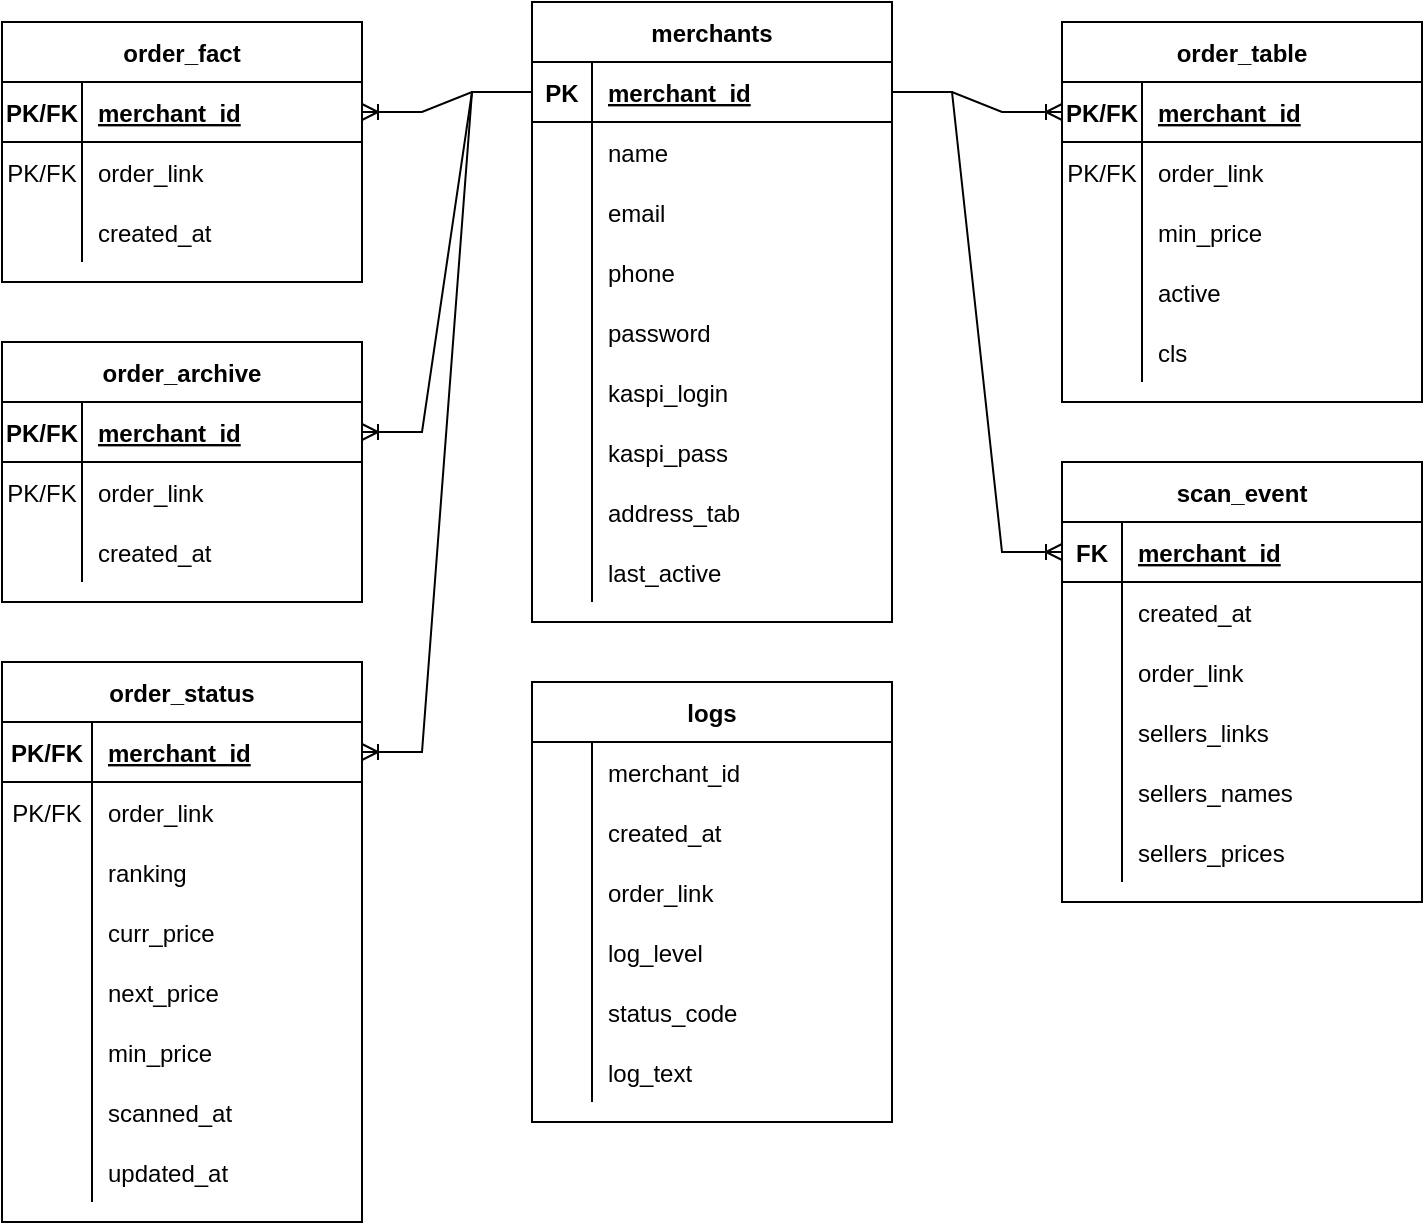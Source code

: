 <mxfile version="20.2.7" type="device"><diagram id="R2lEEEUBdFMjLlhIrx00" name="Page-1"><mxGraphModel dx="1234" dy="735" grid="1" gridSize="10" guides="1" tooltips="1" connect="1" arrows="1" fold="1" page="1" pageScale="1" pageWidth="850" pageHeight="1100" math="0" shadow="0" extFonts="Permanent Marker^https://fonts.googleapis.com/css?family=Permanent+Marker"><root><mxCell id="0"/><mxCell id="1" parent="0"/><mxCell id="aIAJTbQ5iUhkg4ULDp0F-169" value="merchants" style="shape=table;startSize=30;container=1;collapsible=1;childLayout=tableLayout;fixedRows=1;rowLines=0;fontStyle=1;align=center;resizeLast=1;" parent="1" vertex="1"><mxGeometry x="335" y="40" width="180" height="310" as="geometry"/></mxCell><mxCell id="aIAJTbQ5iUhkg4ULDp0F-170" value="" style="shape=tableRow;horizontal=0;startSize=0;swimlaneHead=0;swimlaneBody=0;fillColor=none;collapsible=0;dropTarget=0;points=[[0,0.5],[1,0.5]];portConstraint=eastwest;top=0;left=0;right=0;bottom=1;" parent="aIAJTbQ5iUhkg4ULDp0F-169" vertex="1"><mxGeometry y="30" width="180" height="30" as="geometry"/></mxCell><mxCell id="aIAJTbQ5iUhkg4ULDp0F-171" value="PK" style="shape=partialRectangle;connectable=0;fillColor=none;top=0;left=0;bottom=0;right=0;fontStyle=1;overflow=hidden;" parent="aIAJTbQ5iUhkg4ULDp0F-170" vertex="1"><mxGeometry width="30" height="30" as="geometry"><mxRectangle width="30" height="30" as="alternateBounds"/></mxGeometry></mxCell><mxCell id="aIAJTbQ5iUhkg4ULDp0F-172" value="merchant_id" style="shape=partialRectangle;connectable=0;fillColor=none;top=0;left=0;bottom=0;right=0;align=left;spacingLeft=6;fontStyle=5;overflow=hidden;" parent="aIAJTbQ5iUhkg4ULDp0F-170" vertex="1"><mxGeometry x="30" width="150" height="30" as="geometry"><mxRectangle width="150" height="30" as="alternateBounds"/></mxGeometry></mxCell><mxCell id="xTPtb48NwY9AR85V-IPJ-5" value="" style="shape=tableRow;horizontal=0;startSize=0;swimlaneHead=0;swimlaneBody=0;fillColor=none;collapsible=0;dropTarget=0;points=[[0,0.5],[1,0.5]];portConstraint=eastwest;top=0;left=0;right=0;bottom=0;" parent="aIAJTbQ5iUhkg4ULDp0F-169" vertex="1"><mxGeometry y="60" width="180" height="30" as="geometry"/></mxCell><mxCell id="xTPtb48NwY9AR85V-IPJ-6" value="" style="shape=partialRectangle;connectable=0;fillColor=none;top=0;left=0;bottom=0;right=0;editable=1;overflow=hidden;" parent="xTPtb48NwY9AR85V-IPJ-5" vertex="1"><mxGeometry width="30" height="30" as="geometry"><mxRectangle width="30" height="30" as="alternateBounds"/></mxGeometry></mxCell><mxCell id="xTPtb48NwY9AR85V-IPJ-7" value="name" style="shape=partialRectangle;connectable=0;fillColor=none;top=0;left=0;bottom=0;right=0;align=left;spacingLeft=6;overflow=hidden;" parent="xTPtb48NwY9AR85V-IPJ-5" vertex="1"><mxGeometry x="30" width="150" height="30" as="geometry"><mxRectangle width="150" height="30" as="alternateBounds"/></mxGeometry></mxCell><mxCell id="xTPtb48NwY9AR85V-IPJ-11" value="" style="shape=tableRow;horizontal=0;startSize=0;swimlaneHead=0;swimlaneBody=0;fillColor=none;collapsible=0;dropTarget=0;points=[[0,0.5],[1,0.5]];portConstraint=eastwest;top=0;left=0;right=0;bottom=0;" parent="aIAJTbQ5iUhkg4ULDp0F-169" vertex="1"><mxGeometry y="90" width="180" height="30" as="geometry"/></mxCell><mxCell id="xTPtb48NwY9AR85V-IPJ-12" value="" style="shape=partialRectangle;connectable=0;fillColor=none;top=0;left=0;bottom=0;right=0;editable=1;overflow=hidden;" parent="xTPtb48NwY9AR85V-IPJ-11" vertex="1"><mxGeometry width="30" height="30" as="geometry"><mxRectangle width="30" height="30" as="alternateBounds"/></mxGeometry></mxCell><mxCell id="xTPtb48NwY9AR85V-IPJ-13" value="email" style="shape=partialRectangle;connectable=0;fillColor=none;top=0;left=0;bottom=0;right=0;align=left;spacingLeft=6;overflow=hidden;" parent="xTPtb48NwY9AR85V-IPJ-11" vertex="1"><mxGeometry x="30" width="150" height="30" as="geometry"><mxRectangle width="150" height="30" as="alternateBounds"/></mxGeometry></mxCell><mxCell id="xTPtb48NwY9AR85V-IPJ-2" value="" style="shape=tableRow;horizontal=0;startSize=0;swimlaneHead=0;swimlaneBody=0;fillColor=none;collapsible=0;dropTarget=0;points=[[0,0.5],[1,0.5]];portConstraint=eastwest;top=0;left=0;right=0;bottom=0;" parent="aIAJTbQ5iUhkg4ULDp0F-169" vertex="1"><mxGeometry y="120" width="180" height="30" as="geometry"/></mxCell><mxCell id="xTPtb48NwY9AR85V-IPJ-3" value="" style="shape=partialRectangle;connectable=0;fillColor=none;top=0;left=0;bottom=0;right=0;editable=1;overflow=hidden;" parent="xTPtb48NwY9AR85V-IPJ-2" vertex="1"><mxGeometry width="30" height="30" as="geometry"><mxRectangle width="30" height="30" as="alternateBounds"/></mxGeometry></mxCell><mxCell id="xTPtb48NwY9AR85V-IPJ-4" value="phone" style="shape=partialRectangle;connectable=0;fillColor=none;top=0;left=0;bottom=0;right=0;align=left;spacingLeft=6;overflow=hidden;" parent="xTPtb48NwY9AR85V-IPJ-2" vertex="1"><mxGeometry x="30" width="150" height="30" as="geometry"><mxRectangle width="150" height="30" as="alternateBounds"/></mxGeometry></mxCell><mxCell id="aIAJTbQ5iUhkg4ULDp0F-346" value="" style="shape=tableRow;horizontal=0;startSize=0;swimlaneHead=0;swimlaneBody=0;fillColor=none;collapsible=0;dropTarget=0;points=[[0,0.5],[1,0.5]];portConstraint=eastwest;top=0;left=0;right=0;bottom=0;" parent="aIAJTbQ5iUhkg4ULDp0F-169" vertex="1"><mxGeometry y="150" width="180" height="30" as="geometry"/></mxCell><mxCell id="aIAJTbQ5iUhkg4ULDp0F-347" value="" style="shape=partialRectangle;connectable=0;fillColor=none;top=0;left=0;bottom=0;right=0;editable=1;overflow=hidden;" parent="aIAJTbQ5iUhkg4ULDp0F-346" vertex="1"><mxGeometry width="30" height="30" as="geometry"><mxRectangle width="30" height="30" as="alternateBounds"/></mxGeometry></mxCell><mxCell id="aIAJTbQ5iUhkg4ULDp0F-348" value="password" style="shape=partialRectangle;connectable=0;fillColor=none;top=0;left=0;bottom=0;right=0;align=left;spacingLeft=6;overflow=hidden;" parent="aIAJTbQ5iUhkg4ULDp0F-346" vertex="1"><mxGeometry x="30" width="150" height="30" as="geometry"><mxRectangle width="150" height="30" as="alternateBounds"/></mxGeometry></mxCell><mxCell id="aIAJTbQ5iUhkg4ULDp0F-173" value="" style="shape=tableRow;horizontal=0;startSize=0;swimlaneHead=0;swimlaneBody=0;fillColor=none;collapsible=0;dropTarget=0;points=[[0,0.5],[1,0.5]];portConstraint=eastwest;top=0;left=0;right=0;bottom=0;" parent="aIAJTbQ5iUhkg4ULDp0F-169" vertex="1"><mxGeometry y="180" width="180" height="30" as="geometry"/></mxCell><mxCell id="aIAJTbQ5iUhkg4ULDp0F-174" value="" style="shape=partialRectangle;connectable=0;fillColor=none;top=0;left=0;bottom=0;right=0;editable=1;overflow=hidden;" parent="aIAJTbQ5iUhkg4ULDp0F-173" vertex="1"><mxGeometry width="30" height="30" as="geometry"><mxRectangle width="30" height="30" as="alternateBounds"/></mxGeometry></mxCell><mxCell id="aIAJTbQ5iUhkg4ULDp0F-175" value="kaspi_login" style="shape=partialRectangle;connectable=0;fillColor=none;top=0;left=0;bottom=0;right=0;align=left;spacingLeft=6;overflow=hidden;" parent="aIAJTbQ5iUhkg4ULDp0F-173" vertex="1"><mxGeometry x="30" width="150" height="30" as="geometry"><mxRectangle width="150" height="30" as="alternateBounds"/></mxGeometry></mxCell><mxCell id="aIAJTbQ5iUhkg4ULDp0F-176" value="" style="shape=tableRow;horizontal=0;startSize=0;swimlaneHead=0;swimlaneBody=0;fillColor=none;collapsible=0;dropTarget=0;points=[[0,0.5],[1,0.5]];portConstraint=eastwest;top=0;left=0;right=0;bottom=0;" parent="aIAJTbQ5iUhkg4ULDp0F-169" vertex="1"><mxGeometry y="210" width="180" height="30" as="geometry"/></mxCell><mxCell id="aIAJTbQ5iUhkg4ULDp0F-177" value="" style="shape=partialRectangle;connectable=0;fillColor=none;top=0;left=0;bottom=0;right=0;editable=1;overflow=hidden;" parent="aIAJTbQ5iUhkg4ULDp0F-176" vertex="1"><mxGeometry width="30" height="30" as="geometry"><mxRectangle width="30" height="30" as="alternateBounds"/></mxGeometry></mxCell><mxCell id="aIAJTbQ5iUhkg4ULDp0F-178" value="kaspi_pass" style="shape=partialRectangle;connectable=0;fillColor=none;top=0;left=0;bottom=0;right=0;align=left;spacingLeft=6;overflow=hidden;" parent="aIAJTbQ5iUhkg4ULDp0F-176" vertex="1"><mxGeometry x="30" width="150" height="30" as="geometry"><mxRectangle width="150" height="30" as="alternateBounds"/></mxGeometry></mxCell><mxCell id="aIAJTbQ5iUhkg4ULDp0F-179" value="" style="shape=tableRow;horizontal=0;startSize=0;swimlaneHead=0;swimlaneBody=0;fillColor=none;collapsible=0;dropTarget=0;points=[[0,0.5],[1,0.5]];portConstraint=eastwest;top=0;left=0;right=0;bottom=0;" parent="aIAJTbQ5iUhkg4ULDp0F-169" vertex="1"><mxGeometry y="240" width="180" height="30" as="geometry"/></mxCell><mxCell id="aIAJTbQ5iUhkg4ULDp0F-180" value="" style="shape=partialRectangle;connectable=0;fillColor=none;top=0;left=0;bottom=0;right=0;editable=1;overflow=hidden;" parent="aIAJTbQ5iUhkg4ULDp0F-179" vertex="1"><mxGeometry width="30" height="30" as="geometry"><mxRectangle width="30" height="30" as="alternateBounds"/></mxGeometry></mxCell><mxCell id="aIAJTbQ5iUhkg4ULDp0F-181" value="address_tab" style="shape=partialRectangle;connectable=0;fillColor=none;top=0;left=0;bottom=0;right=0;align=left;spacingLeft=6;overflow=hidden;" parent="aIAJTbQ5iUhkg4ULDp0F-179" vertex="1"><mxGeometry x="30" width="150" height="30" as="geometry"><mxRectangle width="150" height="30" as="alternateBounds"/></mxGeometry></mxCell><mxCell id="aIAJTbQ5iUhkg4ULDp0F-182" value="" style="shape=tableRow;horizontal=0;startSize=0;swimlaneHead=0;swimlaneBody=0;fillColor=none;collapsible=0;dropTarget=0;points=[[0,0.5],[1,0.5]];portConstraint=eastwest;top=0;left=0;right=0;bottom=0;" parent="aIAJTbQ5iUhkg4ULDp0F-169" vertex="1"><mxGeometry y="270" width="180" height="30" as="geometry"/></mxCell><mxCell id="aIAJTbQ5iUhkg4ULDp0F-183" value="" style="shape=partialRectangle;connectable=0;fillColor=none;top=0;left=0;bottom=0;right=0;editable=1;overflow=hidden;" parent="aIAJTbQ5iUhkg4ULDp0F-182" vertex="1"><mxGeometry width="30" height="30" as="geometry"><mxRectangle width="30" height="30" as="alternateBounds"/></mxGeometry></mxCell><mxCell id="aIAJTbQ5iUhkg4ULDp0F-184" value="last_active" style="shape=partialRectangle;connectable=0;fillColor=none;top=0;left=0;bottom=0;right=0;align=left;spacingLeft=6;overflow=hidden;" parent="aIAJTbQ5iUhkg4ULDp0F-182" vertex="1"><mxGeometry x="30" width="150" height="30" as="geometry"><mxRectangle width="150" height="30" as="alternateBounds"/></mxGeometry></mxCell><mxCell id="aIAJTbQ5iUhkg4ULDp0F-207" value="order_fact" style="shape=table;startSize=30;container=1;collapsible=1;childLayout=tableLayout;fixedRows=1;rowLines=0;fontStyle=1;align=center;resizeLast=1;" parent="1" vertex="1"><mxGeometry x="70" y="50" width="180" height="130" as="geometry"/></mxCell><mxCell id="aIAJTbQ5iUhkg4ULDp0F-208" value="" style="shape=tableRow;horizontal=0;startSize=0;swimlaneHead=0;swimlaneBody=0;fillColor=none;collapsible=0;dropTarget=0;points=[[0,0.5],[1,0.5]];portConstraint=eastwest;top=0;left=0;right=0;bottom=1;" parent="aIAJTbQ5iUhkg4ULDp0F-207" vertex="1"><mxGeometry y="30" width="180" height="30" as="geometry"/></mxCell><mxCell id="aIAJTbQ5iUhkg4ULDp0F-209" value="PK/FK" style="shape=partialRectangle;connectable=0;fillColor=none;top=0;left=0;bottom=0;right=0;fontStyle=1;overflow=hidden;" parent="aIAJTbQ5iUhkg4ULDp0F-208" vertex="1"><mxGeometry width="40" height="30" as="geometry"><mxRectangle width="40" height="30" as="alternateBounds"/></mxGeometry></mxCell><mxCell id="aIAJTbQ5iUhkg4ULDp0F-210" value="merchant_id" style="shape=partialRectangle;connectable=0;fillColor=none;top=0;left=0;bottom=0;right=0;align=left;spacingLeft=6;fontStyle=5;overflow=hidden;" parent="aIAJTbQ5iUhkg4ULDp0F-208" vertex="1"><mxGeometry x="40" width="140" height="30" as="geometry"><mxRectangle width="140" height="30" as="alternateBounds"/></mxGeometry></mxCell><mxCell id="aIAJTbQ5iUhkg4ULDp0F-211" value="" style="shape=tableRow;horizontal=0;startSize=0;swimlaneHead=0;swimlaneBody=0;fillColor=none;collapsible=0;dropTarget=0;points=[[0,0.5],[1,0.5]];portConstraint=eastwest;top=0;left=0;right=0;bottom=0;" parent="aIAJTbQ5iUhkg4ULDp0F-207" vertex="1"><mxGeometry y="60" width="180" height="30" as="geometry"/></mxCell><mxCell id="aIAJTbQ5iUhkg4ULDp0F-212" value="PK/FK" style="shape=partialRectangle;connectable=0;fillColor=none;top=0;left=0;bottom=0;right=0;editable=1;overflow=hidden;" parent="aIAJTbQ5iUhkg4ULDp0F-211" vertex="1"><mxGeometry width="40" height="30" as="geometry"><mxRectangle width="40" height="30" as="alternateBounds"/></mxGeometry></mxCell><mxCell id="aIAJTbQ5iUhkg4ULDp0F-213" value="order_link" style="shape=partialRectangle;connectable=0;fillColor=none;top=0;left=0;bottom=0;right=0;align=left;spacingLeft=6;overflow=hidden;" parent="aIAJTbQ5iUhkg4ULDp0F-211" vertex="1"><mxGeometry x="40" width="140" height="30" as="geometry"><mxRectangle width="140" height="30" as="alternateBounds"/></mxGeometry></mxCell><mxCell id="aIAJTbQ5iUhkg4ULDp0F-214" value="" style="shape=tableRow;horizontal=0;startSize=0;swimlaneHead=0;swimlaneBody=0;fillColor=none;collapsible=0;dropTarget=0;points=[[0,0.5],[1,0.5]];portConstraint=eastwest;top=0;left=0;right=0;bottom=0;" parent="aIAJTbQ5iUhkg4ULDp0F-207" vertex="1"><mxGeometry y="90" width="180" height="30" as="geometry"/></mxCell><mxCell id="aIAJTbQ5iUhkg4ULDp0F-215" value="" style="shape=partialRectangle;connectable=0;fillColor=none;top=0;left=0;bottom=0;right=0;editable=1;overflow=hidden;" parent="aIAJTbQ5iUhkg4ULDp0F-214" vertex="1"><mxGeometry width="40" height="30" as="geometry"><mxRectangle width="40" height="30" as="alternateBounds"/></mxGeometry></mxCell><mxCell id="aIAJTbQ5iUhkg4ULDp0F-216" value="created_at" style="shape=partialRectangle;connectable=0;fillColor=none;top=0;left=0;bottom=0;right=0;align=left;spacingLeft=6;overflow=hidden;" parent="aIAJTbQ5iUhkg4ULDp0F-214" vertex="1"><mxGeometry x="40" width="140" height="30" as="geometry"><mxRectangle width="140" height="30" as="alternateBounds"/></mxGeometry></mxCell><mxCell id="aIAJTbQ5iUhkg4ULDp0F-225" value="order_archive" style="shape=table;startSize=30;container=1;collapsible=1;childLayout=tableLayout;fixedRows=1;rowLines=0;fontStyle=1;align=center;resizeLast=1;" parent="1" vertex="1"><mxGeometry x="70" y="210" width="180" height="130" as="geometry"/></mxCell><mxCell id="aIAJTbQ5iUhkg4ULDp0F-226" value="" style="shape=tableRow;horizontal=0;startSize=0;swimlaneHead=0;swimlaneBody=0;fillColor=none;collapsible=0;dropTarget=0;points=[[0,0.5],[1,0.5]];portConstraint=eastwest;top=0;left=0;right=0;bottom=1;" parent="aIAJTbQ5iUhkg4ULDp0F-225" vertex="1"><mxGeometry y="30" width="180" height="30" as="geometry"/></mxCell><mxCell id="aIAJTbQ5iUhkg4ULDp0F-227" value="PK/FK" style="shape=partialRectangle;connectable=0;fillColor=none;top=0;left=0;bottom=0;right=0;fontStyle=1;overflow=hidden;" parent="aIAJTbQ5iUhkg4ULDp0F-226" vertex="1"><mxGeometry width="40" height="30" as="geometry"><mxRectangle width="40" height="30" as="alternateBounds"/></mxGeometry></mxCell><mxCell id="aIAJTbQ5iUhkg4ULDp0F-228" value="merchant_id" style="shape=partialRectangle;connectable=0;fillColor=none;top=0;left=0;bottom=0;right=0;align=left;spacingLeft=6;fontStyle=5;overflow=hidden;" parent="aIAJTbQ5iUhkg4ULDp0F-226" vertex="1"><mxGeometry x="40" width="140" height="30" as="geometry"><mxRectangle width="140" height="30" as="alternateBounds"/></mxGeometry></mxCell><mxCell id="aIAJTbQ5iUhkg4ULDp0F-229" value="" style="shape=tableRow;horizontal=0;startSize=0;swimlaneHead=0;swimlaneBody=0;fillColor=none;collapsible=0;dropTarget=0;points=[[0,0.5],[1,0.5]];portConstraint=eastwest;top=0;left=0;right=0;bottom=0;" parent="aIAJTbQ5iUhkg4ULDp0F-225" vertex="1"><mxGeometry y="60" width="180" height="30" as="geometry"/></mxCell><mxCell id="aIAJTbQ5iUhkg4ULDp0F-230" value="PK/FK" style="shape=partialRectangle;connectable=0;fillColor=none;top=0;left=0;bottom=0;right=0;editable=1;overflow=hidden;" parent="aIAJTbQ5iUhkg4ULDp0F-229" vertex="1"><mxGeometry width="40" height="30" as="geometry"><mxRectangle width="40" height="30" as="alternateBounds"/></mxGeometry></mxCell><mxCell id="aIAJTbQ5iUhkg4ULDp0F-231" value="order_link" style="shape=partialRectangle;connectable=0;fillColor=none;top=0;left=0;bottom=0;right=0;align=left;spacingLeft=6;overflow=hidden;" parent="aIAJTbQ5iUhkg4ULDp0F-229" vertex="1"><mxGeometry x="40" width="140" height="30" as="geometry"><mxRectangle width="140" height="30" as="alternateBounds"/></mxGeometry></mxCell><mxCell id="aIAJTbQ5iUhkg4ULDp0F-232" value="" style="shape=tableRow;horizontal=0;startSize=0;swimlaneHead=0;swimlaneBody=0;fillColor=none;collapsible=0;dropTarget=0;points=[[0,0.5],[1,0.5]];portConstraint=eastwest;top=0;left=0;right=0;bottom=0;" parent="aIAJTbQ5iUhkg4ULDp0F-225" vertex="1"><mxGeometry y="90" width="180" height="30" as="geometry"/></mxCell><mxCell id="aIAJTbQ5iUhkg4ULDp0F-233" value="" style="shape=partialRectangle;connectable=0;fillColor=none;top=0;left=0;bottom=0;right=0;editable=1;overflow=hidden;" parent="aIAJTbQ5iUhkg4ULDp0F-232" vertex="1"><mxGeometry width="40" height="30" as="geometry"><mxRectangle width="40" height="30" as="alternateBounds"/></mxGeometry></mxCell><mxCell id="aIAJTbQ5iUhkg4ULDp0F-234" value="created_at" style="shape=partialRectangle;connectable=0;fillColor=none;top=0;left=0;bottom=0;right=0;align=left;spacingLeft=6;overflow=hidden;" parent="aIAJTbQ5iUhkg4ULDp0F-232" vertex="1"><mxGeometry x="40" width="140" height="30" as="geometry"><mxRectangle width="140" height="30" as="alternateBounds"/></mxGeometry></mxCell><mxCell id="aIAJTbQ5iUhkg4ULDp0F-235" value="" style="edgeStyle=entityRelationEdgeStyle;fontSize=12;html=1;endArrow=ERoneToMany;rounded=0;entryX=1;entryY=0.5;entryDx=0;entryDy=0;exitX=0;exitY=0.5;exitDx=0;exitDy=0;" parent="1" source="aIAJTbQ5iUhkg4ULDp0F-170" target="aIAJTbQ5iUhkg4ULDp0F-226" edge="1"><mxGeometry width="100" height="100" relative="1" as="geometry"><mxPoint x="370" y="350" as="sourcePoint"/><mxPoint x="470" y="250" as="targetPoint"/></mxGeometry></mxCell><mxCell id="aIAJTbQ5iUhkg4ULDp0F-236" value="order_table" style="shape=table;startSize=30;container=1;collapsible=1;childLayout=tableLayout;fixedRows=1;rowLines=0;fontStyle=1;align=center;resizeLast=1;" parent="1" vertex="1"><mxGeometry x="600" y="50" width="180" height="190" as="geometry"/></mxCell><mxCell id="aIAJTbQ5iUhkg4ULDp0F-237" value="" style="shape=tableRow;horizontal=0;startSize=0;swimlaneHead=0;swimlaneBody=0;fillColor=none;collapsible=0;dropTarget=0;points=[[0,0.5],[1,0.5]];portConstraint=eastwest;top=0;left=0;right=0;bottom=1;" parent="aIAJTbQ5iUhkg4ULDp0F-236" vertex="1"><mxGeometry y="30" width="180" height="30" as="geometry"/></mxCell><mxCell id="aIAJTbQ5iUhkg4ULDp0F-238" value="PK/FK" style="shape=partialRectangle;connectable=0;fillColor=none;top=0;left=0;bottom=0;right=0;fontStyle=1;overflow=hidden;" parent="aIAJTbQ5iUhkg4ULDp0F-237" vertex="1"><mxGeometry width="40" height="30" as="geometry"><mxRectangle width="40" height="30" as="alternateBounds"/></mxGeometry></mxCell><mxCell id="aIAJTbQ5iUhkg4ULDp0F-239" value="merchant_id" style="shape=partialRectangle;connectable=0;fillColor=none;top=0;left=0;bottom=0;right=0;align=left;spacingLeft=6;fontStyle=5;overflow=hidden;" parent="aIAJTbQ5iUhkg4ULDp0F-237" vertex="1"><mxGeometry x="40" width="140" height="30" as="geometry"><mxRectangle width="140" height="30" as="alternateBounds"/></mxGeometry></mxCell><mxCell id="aIAJTbQ5iUhkg4ULDp0F-240" value="" style="shape=tableRow;horizontal=0;startSize=0;swimlaneHead=0;swimlaneBody=0;fillColor=none;collapsible=0;dropTarget=0;points=[[0,0.5],[1,0.5]];portConstraint=eastwest;top=0;left=0;right=0;bottom=0;" parent="aIAJTbQ5iUhkg4ULDp0F-236" vertex="1"><mxGeometry y="60" width="180" height="30" as="geometry"/></mxCell><mxCell id="aIAJTbQ5iUhkg4ULDp0F-241" value="PK/FK" style="shape=partialRectangle;connectable=0;fillColor=none;top=0;left=0;bottom=0;right=0;editable=1;overflow=hidden;" parent="aIAJTbQ5iUhkg4ULDp0F-240" vertex="1"><mxGeometry width="40" height="30" as="geometry"><mxRectangle width="40" height="30" as="alternateBounds"/></mxGeometry></mxCell><mxCell id="aIAJTbQ5iUhkg4ULDp0F-242" value="order_link" style="shape=partialRectangle;connectable=0;fillColor=none;top=0;left=0;bottom=0;right=0;align=left;spacingLeft=6;overflow=hidden;" parent="aIAJTbQ5iUhkg4ULDp0F-240" vertex="1"><mxGeometry x="40" width="140" height="30" as="geometry"><mxRectangle width="140" height="30" as="alternateBounds"/></mxGeometry></mxCell><mxCell id="aIAJTbQ5iUhkg4ULDp0F-243" value="" style="shape=tableRow;horizontal=0;startSize=0;swimlaneHead=0;swimlaneBody=0;fillColor=none;collapsible=0;dropTarget=0;points=[[0,0.5],[1,0.5]];portConstraint=eastwest;top=0;left=0;right=0;bottom=0;" parent="aIAJTbQ5iUhkg4ULDp0F-236" vertex="1"><mxGeometry y="90" width="180" height="30" as="geometry"/></mxCell><mxCell id="aIAJTbQ5iUhkg4ULDp0F-244" value="" style="shape=partialRectangle;connectable=0;fillColor=none;top=0;left=0;bottom=0;right=0;editable=1;overflow=hidden;" parent="aIAJTbQ5iUhkg4ULDp0F-243" vertex="1"><mxGeometry width="40" height="30" as="geometry"><mxRectangle width="40" height="30" as="alternateBounds"/></mxGeometry></mxCell><mxCell id="aIAJTbQ5iUhkg4ULDp0F-245" value="min_price" style="shape=partialRectangle;connectable=0;fillColor=none;top=0;left=0;bottom=0;right=0;align=left;spacingLeft=6;overflow=hidden;" parent="aIAJTbQ5iUhkg4ULDp0F-243" vertex="1"><mxGeometry x="40" width="140" height="30" as="geometry"><mxRectangle width="140" height="30" as="alternateBounds"/></mxGeometry></mxCell><mxCell id="aIAJTbQ5iUhkg4ULDp0F-246" value="" style="shape=tableRow;horizontal=0;startSize=0;swimlaneHead=0;swimlaneBody=0;fillColor=none;collapsible=0;dropTarget=0;points=[[0,0.5],[1,0.5]];portConstraint=eastwest;top=0;left=0;right=0;bottom=0;" parent="aIAJTbQ5iUhkg4ULDp0F-236" vertex="1"><mxGeometry y="120" width="180" height="30" as="geometry"/></mxCell><mxCell id="aIAJTbQ5iUhkg4ULDp0F-247" value="" style="shape=partialRectangle;connectable=0;fillColor=none;top=0;left=0;bottom=0;right=0;editable=1;overflow=hidden;" parent="aIAJTbQ5iUhkg4ULDp0F-246" vertex="1"><mxGeometry width="40" height="30" as="geometry"><mxRectangle width="40" height="30" as="alternateBounds"/></mxGeometry></mxCell><mxCell id="aIAJTbQ5iUhkg4ULDp0F-248" value="active" style="shape=partialRectangle;connectable=0;fillColor=none;top=0;left=0;bottom=0;right=0;align=left;spacingLeft=6;overflow=hidden;" parent="aIAJTbQ5iUhkg4ULDp0F-246" vertex="1"><mxGeometry x="40" width="140" height="30" as="geometry"><mxRectangle width="140" height="30" as="alternateBounds"/></mxGeometry></mxCell><mxCell id="aIAJTbQ5iUhkg4ULDp0F-250" value="" style="shape=tableRow;horizontal=0;startSize=0;swimlaneHead=0;swimlaneBody=0;fillColor=none;collapsible=0;dropTarget=0;points=[[0,0.5],[1,0.5]];portConstraint=eastwest;top=0;left=0;right=0;bottom=0;" parent="aIAJTbQ5iUhkg4ULDp0F-236" vertex="1"><mxGeometry y="150" width="180" height="30" as="geometry"/></mxCell><mxCell id="aIAJTbQ5iUhkg4ULDp0F-251" value="" style="shape=partialRectangle;connectable=0;fillColor=none;top=0;left=0;bottom=0;right=0;editable=1;overflow=hidden;" parent="aIAJTbQ5iUhkg4ULDp0F-250" vertex="1"><mxGeometry width="40" height="30" as="geometry"><mxRectangle width="40" height="30" as="alternateBounds"/></mxGeometry></mxCell><mxCell id="aIAJTbQ5iUhkg4ULDp0F-252" value="cls" style="shape=partialRectangle;connectable=0;fillColor=none;top=0;left=0;bottom=0;right=0;align=left;spacingLeft=6;overflow=hidden;" parent="aIAJTbQ5iUhkg4ULDp0F-250" vertex="1"><mxGeometry x="40" width="140" height="30" as="geometry"><mxRectangle width="140" height="30" as="alternateBounds"/></mxGeometry></mxCell><mxCell id="aIAJTbQ5iUhkg4ULDp0F-253" value="" style="edgeStyle=entityRelationEdgeStyle;fontSize=12;html=1;endArrow=ERoneToMany;rounded=0;exitX=1;exitY=0.5;exitDx=0;exitDy=0;entryX=0;entryY=0.5;entryDx=0;entryDy=0;" parent="1" source="aIAJTbQ5iUhkg4ULDp0F-170" target="aIAJTbQ5iUhkg4ULDp0F-237" edge="1"><mxGeometry width="100" height="100" relative="1" as="geometry"><mxPoint x="320" y="360" as="sourcePoint"/><mxPoint x="420" y="260" as="targetPoint"/></mxGeometry></mxCell><mxCell id="aIAJTbQ5iUhkg4ULDp0F-254" value="scan_event" style="shape=table;startSize=30;container=1;collapsible=1;childLayout=tableLayout;fixedRows=1;rowLines=0;fontStyle=1;align=center;resizeLast=1;" parent="1" vertex="1"><mxGeometry x="600" y="270" width="180" height="220" as="geometry"/></mxCell><mxCell id="aIAJTbQ5iUhkg4ULDp0F-255" value="" style="shape=tableRow;horizontal=0;startSize=0;swimlaneHead=0;swimlaneBody=0;fillColor=none;collapsible=0;dropTarget=0;points=[[0,0.5],[1,0.5]];portConstraint=eastwest;top=0;left=0;right=0;bottom=1;" parent="aIAJTbQ5iUhkg4ULDp0F-254" vertex="1"><mxGeometry y="30" width="180" height="30" as="geometry"/></mxCell><mxCell id="aIAJTbQ5iUhkg4ULDp0F-256" value="FK" style="shape=partialRectangle;connectable=0;fillColor=none;top=0;left=0;bottom=0;right=0;fontStyle=1;overflow=hidden;" parent="aIAJTbQ5iUhkg4ULDp0F-255" vertex="1"><mxGeometry width="30" height="30" as="geometry"><mxRectangle width="30" height="30" as="alternateBounds"/></mxGeometry></mxCell><mxCell id="aIAJTbQ5iUhkg4ULDp0F-257" value="merchant_id" style="shape=partialRectangle;connectable=0;fillColor=none;top=0;left=0;bottom=0;right=0;align=left;spacingLeft=6;fontStyle=5;overflow=hidden;" parent="aIAJTbQ5iUhkg4ULDp0F-255" vertex="1"><mxGeometry x="30" width="150" height="30" as="geometry"><mxRectangle width="150" height="30" as="alternateBounds"/></mxGeometry></mxCell><mxCell id="aIAJTbQ5iUhkg4ULDp0F-258" value="" style="shape=tableRow;horizontal=0;startSize=0;swimlaneHead=0;swimlaneBody=0;fillColor=none;collapsible=0;dropTarget=0;points=[[0,0.5],[1,0.5]];portConstraint=eastwest;top=0;left=0;right=0;bottom=0;" parent="aIAJTbQ5iUhkg4ULDp0F-254" vertex="1"><mxGeometry y="60" width="180" height="30" as="geometry"/></mxCell><mxCell id="aIAJTbQ5iUhkg4ULDp0F-259" value="" style="shape=partialRectangle;connectable=0;fillColor=none;top=0;left=0;bottom=0;right=0;editable=1;overflow=hidden;" parent="aIAJTbQ5iUhkg4ULDp0F-258" vertex="1"><mxGeometry width="30" height="30" as="geometry"><mxRectangle width="30" height="30" as="alternateBounds"/></mxGeometry></mxCell><mxCell id="aIAJTbQ5iUhkg4ULDp0F-260" value="created_at" style="shape=partialRectangle;connectable=0;fillColor=none;top=0;left=0;bottom=0;right=0;align=left;spacingLeft=6;overflow=hidden;" parent="aIAJTbQ5iUhkg4ULDp0F-258" vertex="1"><mxGeometry x="30" width="150" height="30" as="geometry"><mxRectangle width="150" height="30" as="alternateBounds"/></mxGeometry></mxCell><mxCell id="aIAJTbQ5iUhkg4ULDp0F-261" value="" style="shape=tableRow;horizontal=0;startSize=0;swimlaneHead=0;swimlaneBody=0;fillColor=none;collapsible=0;dropTarget=0;points=[[0,0.5],[1,0.5]];portConstraint=eastwest;top=0;left=0;right=0;bottom=0;" parent="aIAJTbQ5iUhkg4ULDp0F-254" vertex="1"><mxGeometry y="90" width="180" height="30" as="geometry"/></mxCell><mxCell id="aIAJTbQ5iUhkg4ULDp0F-262" value="" style="shape=partialRectangle;connectable=0;fillColor=none;top=0;left=0;bottom=0;right=0;editable=1;overflow=hidden;" parent="aIAJTbQ5iUhkg4ULDp0F-261" vertex="1"><mxGeometry width="30" height="30" as="geometry"><mxRectangle width="30" height="30" as="alternateBounds"/></mxGeometry></mxCell><mxCell id="aIAJTbQ5iUhkg4ULDp0F-263" value="order_link" style="shape=partialRectangle;connectable=0;fillColor=none;top=0;left=0;bottom=0;right=0;align=left;spacingLeft=6;overflow=hidden;" parent="aIAJTbQ5iUhkg4ULDp0F-261" vertex="1"><mxGeometry x="30" width="150" height="30" as="geometry"><mxRectangle width="150" height="30" as="alternateBounds"/></mxGeometry></mxCell><mxCell id="aIAJTbQ5iUhkg4ULDp0F-264" value="" style="shape=tableRow;horizontal=0;startSize=0;swimlaneHead=0;swimlaneBody=0;fillColor=none;collapsible=0;dropTarget=0;points=[[0,0.5],[1,0.5]];portConstraint=eastwest;top=0;left=0;right=0;bottom=0;" parent="aIAJTbQ5iUhkg4ULDp0F-254" vertex="1"><mxGeometry y="120" width="180" height="30" as="geometry"/></mxCell><mxCell id="aIAJTbQ5iUhkg4ULDp0F-265" value="" style="shape=partialRectangle;connectable=0;fillColor=none;top=0;left=0;bottom=0;right=0;editable=1;overflow=hidden;" parent="aIAJTbQ5iUhkg4ULDp0F-264" vertex="1"><mxGeometry width="30" height="30" as="geometry"><mxRectangle width="30" height="30" as="alternateBounds"/></mxGeometry></mxCell><mxCell id="aIAJTbQ5iUhkg4ULDp0F-266" value="sellers_links" style="shape=partialRectangle;connectable=0;fillColor=none;top=0;left=0;bottom=0;right=0;align=left;spacingLeft=6;overflow=hidden;" parent="aIAJTbQ5iUhkg4ULDp0F-264" vertex="1"><mxGeometry x="30" width="150" height="30" as="geometry"><mxRectangle width="150" height="30" as="alternateBounds"/></mxGeometry></mxCell><mxCell id="aIAJTbQ5iUhkg4ULDp0F-270" value="" style="shape=tableRow;horizontal=0;startSize=0;swimlaneHead=0;swimlaneBody=0;fillColor=none;collapsible=0;dropTarget=0;points=[[0,0.5],[1,0.5]];portConstraint=eastwest;top=0;left=0;right=0;bottom=0;" parent="aIAJTbQ5iUhkg4ULDp0F-254" vertex="1"><mxGeometry y="150" width="180" height="30" as="geometry"/></mxCell><mxCell id="aIAJTbQ5iUhkg4ULDp0F-271" value="" style="shape=partialRectangle;connectable=0;fillColor=none;top=0;left=0;bottom=0;right=0;editable=1;overflow=hidden;" parent="aIAJTbQ5iUhkg4ULDp0F-270" vertex="1"><mxGeometry width="30" height="30" as="geometry"><mxRectangle width="30" height="30" as="alternateBounds"/></mxGeometry></mxCell><mxCell id="aIAJTbQ5iUhkg4ULDp0F-272" value="sellers_names" style="shape=partialRectangle;connectable=0;fillColor=none;top=0;left=0;bottom=0;right=0;align=left;spacingLeft=6;overflow=hidden;" parent="aIAJTbQ5iUhkg4ULDp0F-270" vertex="1"><mxGeometry x="30" width="150" height="30" as="geometry"><mxRectangle width="150" height="30" as="alternateBounds"/></mxGeometry></mxCell><mxCell id="aIAJTbQ5iUhkg4ULDp0F-267" value="" style="shape=tableRow;horizontal=0;startSize=0;swimlaneHead=0;swimlaneBody=0;fillColor=none;collapsible=0;dropTarget=0;points=[[0,0.5],[1,0.5]];portConstraint=eastwest;top=0;left=0;right=0;bottom=0;" parent="aIAJTbQ5iUhkg4ULDp0F-254" vertex="1"><mxGeometry y="180" width="180" height="30" as="geometry"/></mxCell><mxCell id="aIAJTbQ5iUhkg4ULDp0F-268" value="" style="shape=partialRectangle;connectable=0;fillColor=none;top=0;left=0;bottom=0;right=0;editable=1;overflow=hidden;" parent="aIAJTbQ5iUhkg4ULDp0F-267" vertex="1"><mxGeometry width="30" height="30" as="geometry"><mxRectangle width="30" height="30" as="alternateBounds"/></mxGeometry></mxCell><mxCell id="aIAJTbQ5iUhkg4ULDp0F-269" value="sellers_prices" style="shape=partialRectangle;connectable=0;fillColor=none;top=0;left=0;bottom=0;right=0;align=left;spacingLeft=6;overflow=hidden;" parent="aIAJTbQ5iUhkg4ULDp0F-267" vertex="1"><mxGeometry x="30" width="150" height="30" as="geometry"><mxRectangle width="150" height="30" as="alternateBounds"/></mxGeometry></mxCell><mxCell id="aIAJTbQ5iUhkg4ULDp0F-273" value="" style="edgeStyle=entityRelationEdgeStyle;fontSize=12;html=1;endArrow=ERoneToMany;rounded=0;exitX=1;exitY=0.5;exitDx=0;exitDy=0;entryX=0;entryY=0.5;entryDx=0;entryDy=0;" parent="1" source="aIAJTbQ5iUhkg4ULDp0F-170" target="aIAJTbQ5iUhkg4ULDp0F-255" edge="1"><mxGeometry width="100" height="100" relative="1" as="geometry"><mxPoint x="320" y="370" as="sourcePoint"/><mxPoint x="420" y="270" as="targetPoint"/></mxGeometry></mxCell><mxCell id="aIAJTbQ5iUhkg4ULDp0F-274" value="order_status" style="shape=table;startSize=30;container=1;collapsible=1;childLayout=tableLayout;fixedRows=1;rowLines=0;fontStyle=1;align=center;resizeLast=1;" parent="1" vertex="1"><mxGeometry x="70" y="370" width="180" height="280" as="geometry"/></mxCell><mxCell id="aIAJTbQ5iUhkg4ULDp0F-275" value="" style="shape=tableRow;horizontal=0;startSize=0;swimlaneHead=0;swimlaneBody=0;fillColor=none;collapsible=0;dropTarget=0;points=[[0,0.5],[1,0.5]];portConstraint=eastwest;top=0;left=0;right=0;bottom=1;" parent="aIAJTbQ5iUhkg4ULDp0F-274" vertex="1"><mxGeometry y="30" width="180" height="30" as="geometry"/></mxCell><mxCell id="aIAJTbQ5iUhkg4ULDp0F-276" value="PK/FK" style="shape=partialRectangle;connectable=0;fillColor=none;top=0;left=0;bottom=0;right=0;fontStyle=1;overflow=hidden;" parent="aIAJTbQ5iUhkg4ULDp0F-275" vertex="1"><mxGeometry width="45" height="30" as="geometry"><mxRectangle width="45" height="30" as="alternateBounds"/></mxGeometry></mxCell><mxCell id="aIAJTbQ5iUhkg4ULDp0F-277" value="merchant_id" style="shape=partialRectangle;connectable=0;fillColor=none;top=0;left=0;bottom=0;right=0;align=left;spacingLeft=6;fontStyle=5;overflow=hidden;" parent="aIAJTbQ5iUhkg4ULDp0F-275" vertex="1"><mxGeometry x="45" width="135" height="30" as="geometry"><mxRectangle width="135" height="30" as="alternateBounds"/></mxGeometry></mxCell><mxCell id="aIAJTbQ5iUhkg4ULDp0F-278" value="" style="shape=tableRow;horizontal=0;startSize=0;swimlaneHead=0;swimlaneBody=0;fillColor=none;collapsible=0;dropTarget=0;points=[[0,0.5],[1,0.5]];portConstraint=eastwest;top=0;left=0;right=0;bottom=0;" parent="aIAJTbQ5iUhkg4ULDp0F-274" vertex="1"><mxGeometry y="60" width="180" height="30" as="geometry"/></mxCell><mxCell id="aIAJTbQ5iUhkg4ULDp0F-279" value="PK/FK" style="shape=partialRectangle;connectable=0;fillColor=none;top=0;left=0;bottom=0;right=0;editable=1;overflow=hidden;" parent="aIAJTbQ5iUhkg4ULDp0F-278" vertex="1"><mxGeometry width="45" height="30" as="geometry"><mxRectangle width="45" height="30" as="alternateBounds"/></mxGeometry></mxCell><mxCell id="aIAJTbQ5iUhkg4ULDp0F-280" value="order_link" style="shape=partialRectangle;connectable=0;fillColor=none;top=0;left=0;bottom=0;right=0;align=left;spacingLeft=6;overflow=hidden;" parent="aIAJTbQ5iUhkg4ULDp0F-278" vertex="1"><mxGeometry x="45" width="135" height="30" as="geometry"><mxRectangle width="135" height="30" as="alternateBounds"/></mxGeometry></mxCell><mxCell id="aIAJTbQ5iUhkg4ULDp0F-281" value="" style="shape=tableRow;horizontal=0;startSize=0;swimlaneHead=0;swimlaneBody=0;fillColor=none;collapsible=0;dropTarget=0;points=[[0,0.5],[1,0.5]];portConstraint=eastwest;top=0;left=0;right=0;bottom=0;" parent="aIAJTbQ5iUhkg4ULDp0F-274" vertex="1"><mxGeometry y="90" width="180" height="30" as="geometry"/></mxCell><mxCell id="aIAJTbQ5iUhkg4ULDp0F-282" value="" style="shape=partialRectangle;connectable=0;fillColor=none;top=0;left=0;bottom=0;right=0;editable=1;overflow=hidden;" parent="aIAJTbQ5iUhkg4ULDp0F-281" vertex="1"><mxGeometry width="45" height="30" as="geometry"><mxRectangle width="45" height="30" as="alternateBounds"/></mxGeometry></mxCell><mxCell id="aIAJTbQ5iUhkg4ULDp0F-283" value="ranking" style="shape=partialRectangle;connectable=0;fillColor=none;top=0;left=0;bottom=0;right=0;align=left;spacingLeft=6;overflow=hidden;" parent="aIAJTbQ5iUhkg4ULDp0F-281" vertex="1"><mxGeometry x="45" width="135" height="30" as="geometry"><mxRectangle width="135" height="30" as="alternateBounds"/></mxGeometry></mxCell><mxCell id="aIAJTbQ5iUhkg4ULDp0F-296" value="" style="shape=tableRow;horizontal=0;startSize=0;swimlaneHead=0;swimlaneBody=0;fillColor=none;collapsible=0;dropTarget=0;points=[[0,0.5],[1,0.5]];portConstraint=eastwest;top=0;left=0;right=0;bottom=0;" parent="aIAJTbQ5iUhkg4ULDp0F-274" vertex="1"><mxGeometry y="120" width="180" height="30" as="geometry"/></mxCell><mxCell id="aIAJTbQ5iUhkg4ULDp0F-297" value="" style="shape=partialRectangle;connectable=0;fillColor=none;top=0;left=0;bottom=0;right=0;editable=1;overflow=hidden;" parent="aIAJTbQ5iUhkg4ULDp0F-296" vertex="1"><mxGeometry width="45" height="30" as="geometry"><mxRectangle width="45" height="30" as="alternateBounds"/></mxGeometry></mxCell><mxCell id="aIAJTbQ5iUhkg4ULDp0F-298" value="curr_price" style="shape=partialRectangle;connectable=0;fillColor=none;top=0;left=0;bottom=0;right=0;align=left;spacingLeft=6;overflow=hidden;" parent="aIAJTbQ5iUhkg4ULDp0F-296" vertex="1"><mxGeometry x="45" width="135" height="30" as="geometry"><mxRectangle width="135" height="30" as="alternateBounds"/></mxGeometry></mxCell><mxCell id="aIAJTbQ5iUhkg4ULDp0F-289" value="" style="shape=tableRow;horizontal=0;startSize=0;swimlaneHead=0;swimlaneBody=0;fillColor=none;collapsible=0;dropTarget=0;points=[[0,0.5],[1,0.5]];portConstraint=eastwest;top=0;left=0;right=0;bottom=0;" parent="aIAJTbQ5iUhkg4ULDp0F-274" vertex="1"><mxGeometry y="150" width="180" height="30" as="geometry"/></mxCell><mxCell id="aIAJTbQ5iUhkg4ULDp0F-290" value="" style="shape=partialRectangle;connectable=0;fillColor=none;top=0;left=0;bottom=0;right=0;editable=1;overflow=hidden;" parent="aIAJTbQ5iUhkg4ULDp0F-289" vertex="1"><mxGeometry width="45" height="30" as="geometry"><mxRectangle width="45" height="30" as="alternateBounds"/></mxGeometry></mxCell><mxCell id="aIAJTbQ5iUhkg4ULDp0F-291" value="next_price" style="shape=partialRectangle;connectable=0;fillColor=none;top=0;left=0;bottom=0;right=0;align=left;spacingLeft=6;overflow=hidden;" parent="aIAJTbQ5iUhkg4ULDp0F-289" vertex="1"><mxGeometry x="45" width="135" height="30" as="geometry"><mxRectangle width="135" height="30" as="alternateBounds"/></mxGeometry></mxCell><mxCell id="aIAJTbQ5iUhkg4ULDp0F-302" value="" style="shape=tableRow;horizontal=0;startSize=0;swimlaneHead=0;swimlaneBody=0;fillColor=none;collapsible=0;dropTarget=0;points=[[0,0.5],[1,0.5]];portConstraint=eastwest;top=0;left=0;right=0;bottom=0;" parent="aIAJTbQ5iUhkg4ULDp0F-274" vertex="1"><mxGeometry y="180" width="180" height="30" as="geometry"/></mxCell><mxCell id="aIAJTbQ5iUhkg4ULDp0F-303" value="" style="shape=partialRectangle;connectable=0;fillColor=none;top=0;left=0;bottom=0;right=0;editable=1;overflow=hidden;" parent="aIAJTbQ5iUhkg4ULDp0F-302" vertex="1"><mxGeometry width="45" height="30" as="geometry"><mxRectangle width="45" height="30" as="alternateBounds"/></mxGeometry></mxCell><mxCell id="aIAJTbQ5iUhkg4ULDp0F-304" value="min_price" style="shape=partialRectangle;connectable=0;fillColor=none;top=0;left=0;bottom=0;right=0;align=left;spacingLeft=6;overflow=hidden;" parent="aIAJTbQ5iUhkg4ULDp0F-302" vertex="1"><mxGeometry x="45" width="135" height="30" as="geometry"><mxRectangle width="135" height="30" as="alternateBounds"/></mxGeometry></mxCell><mxCell id="aIAJTbQ5iUhkg4ULDp0F-305" value="" style="shape=tableRow;horizontal=0;startSize=0;swimlaneHead=0;swimlaneBody=0;fillColor=none;collapsible=0;dropTarget=0;points=[[0,0.5],[1,0.5]];portConstraint=eastwest;top=0;left=0;right=0;bottom=0;" parent="aIAJTbQ5iUhkg4ULDp0F-274" vertex="1"><mxGeometry y="210" width="180" height="30" as="geometry"/></mxCell><mxCell id="aIAJTbQ5iUhkg4ULDp0F-306" value="" style="shape=partialRectangle;connectable=0;fillColor=none;top=0;left=0;bottom=0;right=0;editable=1;overflow=hidden;" parent="aIAJTbQ5iUhkg4ULDp0F-305" vertex="1"><mxGeometry width="45" height="30" as="geometry"><mxRectangle width="45" height="30" as="alternateBounds"/></mxGeometry></mxCell><mxCell id="aIAJTbQ5iUhkg4ULDp0F-307" value="scanned_at" style="shape=partialRectangle;connectable=0;fillColor=none;top=0;left=0;bottom=0;right=0;align=left;spacingLeft=6;overflow=hidden;" parent="aIAJTbQ5iUhkg4ULDp0F-305" vertex="1"><mxGeometry x="45" width="135" height="30" as="geometry"><mxRectangle width="135" height="30" as="alternateBounds"/></mxGeometry></mxCell><mxCell id="aIAJTbQ5iUhkg4ULDp0F-299" value="" style="shape=tableRow;horizontal=0;startSize=0;swimlaneHead=0;swimlaneBody=0;fillColor=none;collapsible=0;dropTarget=0;points=[[0,0.5],[1,0.5]];portConstraint=eastwest;top=0;left=0;right=0;bottom=0;" parent="aIAJTbQ5iUhkg4ULDp0F-274" vertex="1"><mxGeometry y="240" width="180" height="30" as="geometry"/></mxCell><mxCell id="aIAJTbQ5iUhkg4ULDp0F-300" value="" style="shape=partialRectangle;connectable=0;fillColor=none;top=0;left=0;bottom=0;right=0;editable=1;overflow=hidden;" parent="aIAJTbQ5iUhkg4ULDp0F-299" vertex="1"><mxGeometry width="45" height="30" as="geometry"><mxRectangle width="45" height="30" as="alternateBounds"/></mxGeometry></mxCell><mxCell id="aIAJTbQ5iUhkg4ULDp0F-301" value="updated_at" style="shape=partialRectangle;connectable=0;fillColor=none;top=0;left=0;bottom=0;right=0;align=left;spacingLeft=6;overflow=hidden;" parent="aIAJTbQ5iUhkg4ULDp0F-299" vertex="1"><mxGeometry x="45" width="135" height="30" as="geometry"><mxRectangle width="135" height="30" as="alternateBounds"/></mxGeometry></mxCell><mxCell id="aIAJTbQ5iUhkg4ULDp0F-308" value="" style="fontSize=12;html=1;endArrow=ERoneToMany;rounded=0;edgeStyle=entityRelationEdgeStyle;exitX=0;exitY=0.5;exitDx=0;exitDy=0;entryX=1;entryY=0.5;entryDx=0;entryDy=0;" parent="1" source="aIAJTbQ5iUhkg4ULDp0F-170" target="aIAJTbQ5iUhkg4ULDp0F-275" edge="1"><mxGeometry width="100" height="100" relative="1" as="geometry"><mxPoint x="260" y="570" as="sourcePoint"/><mxPoint x="160" y="730" as="targetPoint"/></mxGeometry></mxCell><mxCell id="aIAJTbQ5iUhkg4ULDp0F-326" value="logs" style="shape=table;startSize=30;container=1;collapsible=1;childLayout=tableLayout;fixedRows=1;rowLines=0;fontStyle=1;align=center;resizeLast=1;" parent="1" vertex="1"><mxGeometry x="335" y="380" width="180" height="220" as="geometry"/></mxCell><mxCell id="MlQIlOgt46FANWSDwPDg-1" value="" style="shape=tableRow;horizontal=0;startSize=0;swimlaneHead=0;swimlaneBody=0;fillColor=none;collapsible=0;dropTarget=0;points=[[0,0.5],[1,0.5]];portConstraint=eastwest;top=0;left=0;right=0;bottom=0;" vertex="1" parent="aIAJTbQ5iUhkg4ULDp0F-326"><mxGeometry y="30" width="180" height="30" as="geometry"/></mxCell><mxCell id="MlQIlOgt46FANWSDwPDg-2" value="" style="shape=partialRectangle;connectable=0;fillColor=none;top=0;left=0;bottom=0;right=0;editable=1;overflow=hidden;" vertex="1" parent="MlQIlOgt46FANWSDwPDg-1"><mxGeometry width="30" height="30" as="geometry"><mxRectangle width="30" height="30" as="alternateBounds"/></mxGeometry></mxCell><mxCell id="MlQIlOgt46FANWSDwPDg-3" value="merchant_id" style="shape=partialRectangle;connectable=0;fillColor=none;top=0;left=0;bottom=0;right=0;align=left;spacingLeft=6;overflow=hidden;" vertex="1" parent="MlQIlOgt46FANWSDwPDg-1"><mxGeometry x="30" width="150" height="30" as="geometry"><mxRectangle width="150" height="30" as="alternateBounds"/></mxGeometry></mxCell><mxCell id="aIAJTbQ5iUhkg4ULDp0F-330" value="" style="shape=tableRow;horizontal=0;startSize=0;swimlaneHead=0;swimlaneBody=0;fillColor=none;collapsible=0;dropTarget=0;points=[[0,0.5],[1,0.5]];portConstraint=eastwest;top=0;left=0;right=0;bottom=0;" parent="aIAJTbQ5iUhkg4ULDp0F-326" vertex="1"><mxGeometry y="60" width="180" height="30" as="geometry"/></mxCell><mxCell id="aIAJTbQ5iUhkg4ULDp0F-331" value="" style="shape=partialRectangle;connectable=0;fillColor=none;top=0;left=0;bottom=0;right=0;editable=1;overflow=hidden;" parent="aIAJTbQ5iUhkg4ULDp0F-330" vertex="1"><mxGeometry width="30" height="30" as="geometry"><mxRectangle width="30" height="30" as="alternateBounds"/></mxGeometry></mxCell><mxCell id="aIAJTbQ5iUhkg4ULDp0F-332" value="created_at" style="shape=partialRectangle;connectable=0;fillColor=none;top=0;left=0;bottom=0;right=0;align=left;spacingLeft=6;overflow=hidden;" parent="aIAJTbQ5iUhkg4ULDp0F-330" vertex="1"><mxGeometry x="30" width="150" height="30" as="geometry"><mxRectangle width="150" height="30" as="alternateBounds"/></mxGeometry></mxCell><mxCell id="aIAJTbQ5iUhkg4ULDp0F-333" value="" style="shape=tableRow;horizontal=0;startSize=0;swimlaneHead=0;swimlaneBody=0;fillColor=none;collapsible=0;dropTarget=0;points=[[0,0.5],[1,0.5]];portConstraint=eastwest;top=0;left=0;right=0;bottom=0;" parent="aIAJTbQ5iUhkg4ULDp0F-326" vertex="1"><mxGeometry y="90" width="180" height="30" as="geometry"/></mxCell><mxCell id="aIAJTbQ5iUhkg4ULDp0F-334" value="" style="shape=partialRectangle;connectable=0;fillColor=none;top=0;left=0;bottom=0;right=0;editable=1;overflow=hidden;" parent="aIAJTbQ5iUhkg4ULDp0F-333" vertex="1"><mxGeometry width="30" height="30" as="geometry"><mxRectangle width="30" height="30" as="alternateBounds"/></mxGeometry></mxCell><mxCell id="aIAJTbQ5iUhkg4ULDp0F-335" value="order_link" style="shape=partialRectangle;connectable=0;fillColor=none;top=0;left=0;bottom=0;right=0;align=left;spacingLeft=6;overflow=hidden;" parent="aIAJTbQ5iUhkg4ULDp0F-333" vertex="1"><mxGeometry x="30" width="150" height="30" as="geometry"><mxRectangle width="150" height="30" as="alternateBounds"/></mxGeometry></mxCell><mxCell id="aIAJTbQ5iUhkg4ULDp0F-358" value="" style="shape=tableRow;horizontal=0;startSize=0;swimlaneHead=0;swimlaneBody=0;fillColor=none;collapsible=0;dropTarget=0;points=[[0,0.5],[1,0.5]];portConstraint=eastwest;top=0;left=0;right=0;bottom=0;" parent="aIAJTbQ5iUhkg4ULDp0F-326" vertex="1"><mxGeometry y="120" width="180" height="30" as="geometry"/></mxCell><mxCell id="aIAJTbQ5iUhkg4ULDp0F-359" value="" style="shape=partialRectangle;connectable=0;fillColor=none;top=0;left=0;bottom=0;right=0;editable=1;overflow=hidden;" parent="aIAJTbQ5iUhkg4ULDp0F-358" vertex="1"><mxGeometry width="30" height="30" as="geometry"><mxRectangle width="30" height="30" as="alternateBounds"/></mxGeometry></mxCell><mxCell id="aIAJTbQ5iUhkg4ULDp0F-360" value="log_level" style="shape=partialRectangle;connectable=0;fillColor=none;top=0;left=0;bottom=0;right=0;align=left;spacingLeft=6;overflow=hidden;" parent="aIAJTbQ5iUhkg4ULDp0F-358" vertex="1"><mxGeometry x="30" width="150" height="30" as="geometry"><mxRectangle width="150" height="30" as="alternateBounds"/></mxGeometry></mxCell><mxCell id="aIAJTbQ5iUhkg4ULDp0F-336" value="" style="shape=tableRow;horizontal=0;startSize=0;swimlaneHead=0;swimlaneBody=0;fillColor=none;collapsible=0;dropTarget=0;points=[[0,0.5],[1,0.5]];portConstraint=eastwest;top=0;left=0;right=0;bottom=0;" parent="aIAJTbQ5iUhkg4ULDp0F-326" vertex="1"><mxGeometry y="150" width="180" height="30" as="geometry"/></mxCell><mxCell id="aIAJTbQ5iUhkg4ULDp0F-337" value="" style="shape=partialRectangle;connectable=0;fillColor=none;top=0;left=0;bottom=0;right=0;editable=1;overflow=hidden;" parent="aIAJTbQ5iUhkg4ULDp0F-336" vertex="1"><mxGeometry width="30" height="30" as="geometry"><mxRectangle width="30" height="30" as="alternateBounds"/></mxGeometry></mxCell><mxCell id="aIAJTbQ5iUhkg4ULDp0F-338" value="status_code" style="shape=partialRectangle;connectable=0;fillColor=none;top=0;left=0;bottom=0;right=0;align=left;spacingLeft=6;overflow=hidden;" parent="aIAJTbQ5iUhkg4ULDp0F-336" vertex="1"><mxGeometry x="30" width="150" height="30" as="geometry"><mxRectangle width="150" height="30" as="alternateBounds"/></mxGeometry></mxCell><mxCell id="aIAJTbQ5iUhkg4ULDp0F-339" value="" style="shape=tableRow;horizontal=0;startSize=0;swimlaneHead=0;swimlaneBody=0;fillColor=none;collapsible=0;dropTarget=0;points=[[0,0.5],[1,0.5]];portConstraint=eastwest;top=0;left=0;right=0;bottom=0;" parent="aIAJTbQ5iUhkg4ULDp0F-326" vertex="1"><mxGeometry y="180" width="180" height="30" as="geometry"/></mxCell><mxCell id="aIAJTbQ5iUhkg4ULDp0F-340" value="" style="shape=partialRectangle;connectable=0;fillColor=none;top=0;left=0;bottom=0;right=0;editable=1;overflow=hidden;" parent="aIAJTbQ5iUhkg4ULDp0F-339" vertex="1"><mxGeometry width="30" height="30" as="geometry"><mxRectangle width="30" height="30" as="alternateBounds"/></mxGeometry></mxCell><mxCell id="aIAJTbQ5iUhkg4ULDp0F-341" value="log_text" style="shape=partialRectangle;connectable=0;fillColor=none;top=0;left=0;bottom=0;right=0;align=left;spacingLeft=6;overflow=hidden;" parent="aIAJTbQ5iUhkg4ULDp0F-339" vertex="1"><mxGeometry x="30" width="150" height="30" as="geometry"><mxRectangle width="150" height="30" as="alternateBounds"/></mxGeometry></mxCell><mxCell id="aIAJTbQ5iUhkg4ULDp0F-357" value="" style="edgeStyle=entityRelationEdgeStyle;fontSize=12;html=1;endArrow=ERoneToMany;rounded=0;entryX=1;entryY=0.5;entryDx=0;entryDy=0;exitX=0;exitY=0.5;exitDx=0;exitDy=0;" parent="1" source="aIAJTbQ5iUhkg4ULDp0F-170" target="aIAJTbQ5iUhkg4ULDp0F-208" edge="1"><mxGeometry width="100" height="100" relative="1" as="geometry"><mxPoint x="320" y="350" as="sourcePoint"/><mxPoint x="420" y="250" as="targetPoint"/></mxGeometry></mxCell></root></mxGraphModel></diagram></mxfile>